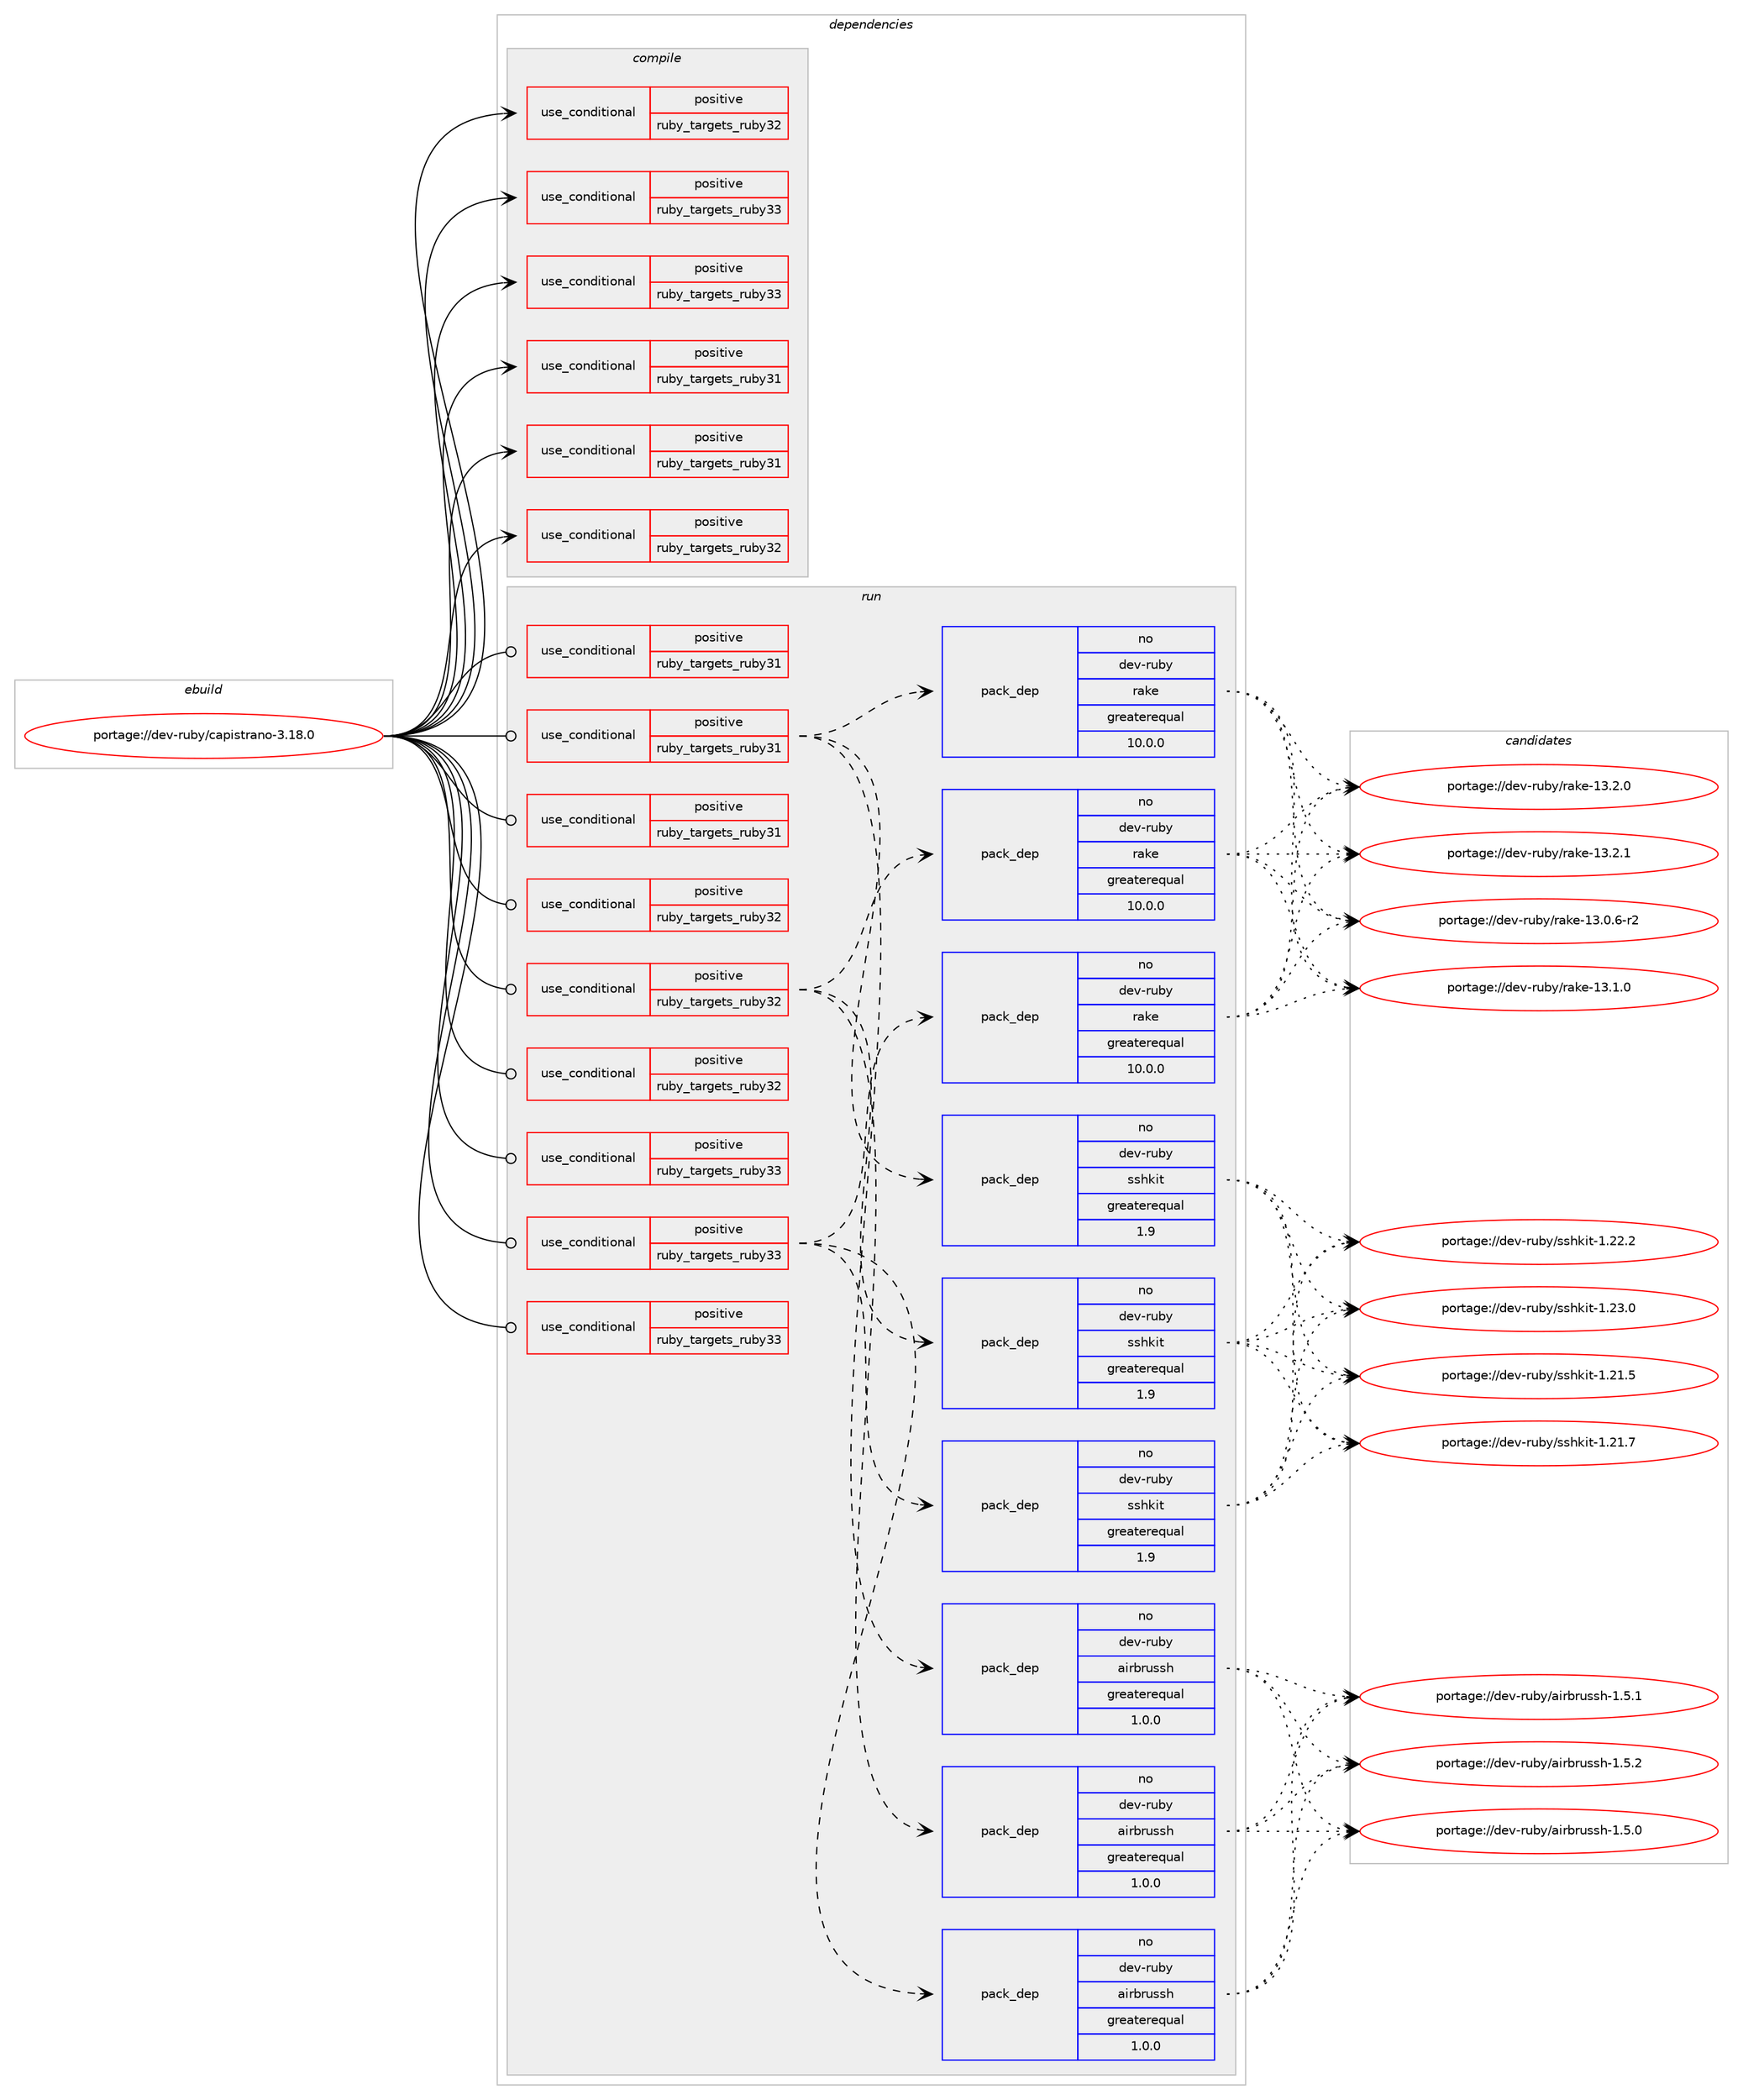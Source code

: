 digraph prolog {

# *************
# Graph options
# *************

newrank=true;
concentrate=true;
compound=true;
graph [rankdir=LR,fontname=Helvetica,fontsize=10,ranksep=1.5];#, ranksep=2.5, nodesep=0.2];
edge  [arrowhead=vee];
node  [fontname=Helvetica,fontsize=10];

# **********
# The ebuild
# **********

subgraph cluster_leftcol {
color=gray;
rank=same;
label=<<i>ebuild</i>>;
id [label="portage://dev-ruby/capistrano-3.18.0", color=red, width=4, href="../dev-ruby/capistrano-3.18.0.svg"];
}

# ****************
# The dependencies
# ****************

subgraph cluster_midcol {
color=gray;
label=<<i>dependencies</i>>;
subgraph cluster_compile {
fillcolor="#eeeeee";
style=filled;
label=<<i>compile</i>>;
subgraph cond44189 {
dependency91044 [label=<<TABLE BORDER="0" CELLBORDER="1" CELLSPACING="0" CELLPADDING="4"><TR><TD ROWSPAN="3" CELLPADDING="10">use_conditional</TD></TR><TR><TD>positive</TD></TR><TR><TD>ruby_targets_ruby31</TD></TR></TABLE>>, shape=none, color=red];
# *** BEGIN UNKNOWN DEPENDENCY TYPE (TODO) ***
# dependency91044 -> package_dependency(portage://dev-ruby/capistrano-3.18.0,install,no,dev-lang,ruby,none,[,,],[slot(3.1)],[])
# *** END UNKNOWN DEPENDENCY TYPE (TODO) ***

}
id:e -> dependency91044:w [weight=20,style="solid",arrowhead="vee"];
subgraph cond44190 {
dependency91045 [label=<<TABLE BORDER="0" CELLBORDER="1" CELLSPACING="0" CELLPADDING="4"><TR><TD ROWSPAN="3" CELLPADDING="10">use_conditional</TD></TR><TR><TD>positive</TD></TR><TR><TD>ruby_targets_ruby31</TD></TR></TABLE>>, shape=none, color=red];
# *** BEGIN UNKNOWN DEPENDENCY TYPE (TODO) ***
# dependency91045 -> package_dependency(portage://dev-ruby/capistrano-3.18.0,install,no,virtual,rubygems,none,[,,],[],[use(enable(ruby_targets_ruby31),negative)])
# *** END UNKNOWN DEPENDENCY TYPE (TODO) ***

}
id:e -> dependency91045:w [weight=20,style="solid",arrowhead="vee"];
subgraph cond44191 {
dependency91046 [label=<<TABLE BORDER="0" CELLBORDER="1" CELLSPACING="0" CELLPADDING="4"><TR><TD ROWSPAN="3" CELLPADDING="10">use_conditional</TD></TR><TR><TD>positive</TD></TR><TR><TD>ruby_targets_ruby32</TD></TR></TABLE>>, shape=none, color=red];
# *** BEGIN UNKNOWN DEPENDENCY TYPE (TODO) ***
# dependency91046 -> package_dependency(portage://dev-ruby/capistrano-3.18.0,install,no,dev-lang,ruby,none,[,,],[slot(3.2)],[])
# *** END UNKNOWN DEPENDENCY TYPE (TODO) ***

}
id:e -> dependency91046:w [weight=20,style="solid",arrowhead="vee"];
subgraph cond44192 {
dependency91047 [label=<<TABLE BORDER="0" CELLBORDER="1" CELLSPACING="0" CELLPADDING="4"><TR><TD ROWSPAN="3" CELLPADDING="10">use_conditional</TD></TR><TR><TD>positive</TD></TR><TR><TD>ruby_targets_ruby32</TD></TR></TABLE>>, shape=none, color=red];
# *** BEGIN UNKNOWN DEPENDENCY TYPE (TODO) ***
# dependency91047 -> package_dependency(portage://dev-ruby/capistrano-3.18.0,install,no,virtual,rubygems,none,[,,],[],[use(enable(ruby_targets_ruby32),negative)])
# *** END UNKNOWN DEPENDENCY TYPE (TODO) ***

}
id:e -> dependency91047:w [weight=20,style="solid",arrowhead="vee"];
subgraph cond44193 {
dependency91048 [label=<<TABLE BORDER="0" CELLBORDER="1" CELLSPACING="0" CELLPADDING="4"><TR><TD ROWSPAN="3" CELLPADDING="10">use_conditional</TD></TR><TR><TD>positive</TD></TR><TR><TD>ruby_targets_ruby33</TD></TR></TABLE>>, shape=none, color=red];
# *** BEGIN UNKNOWN DEPENDENCY TYPE (TODO) ***
# dependency91048 -> package_dependency(portage://dev-ruby/capistrano-3.18.0,install,no,dev-lang,ruby,none,[,,],[slot(3.3)],[])
# *** END UNKNOWN DEPENDENCY TYPE (TODO) ***

}
id:e -> dependency91048:w [weight=20,style="solid",arrowhead="vee"];
subgraph cond44194 {
dependency91049 [label=<<TABLE BORDER="0" CELLBORDER="1" CELLSPACING="0" CELLPADDING="4"><TR><TD ROWSPAN="3" CELLPADDING="10">use_conditional</TD></TR><TR><TD>positive</TD></TR><TR><TD>ruby_targets_ruby33</TD></TR></TABLE>>, shape=none, color=red];
# *** BEGIN UNKNOWN DEPENDENCY TYPE (TODO) ***
# dependency91049 -> package_dependency(portage://dev-ruby/capistrano-3.18.0,install,no,virtual,rubygems,none,[,,],[],[use(enable(ruby_targets_ruby33),negative)])
# *** END UNKNOWN DEPENDENCY TYPE (TODO) ***

}
id:e -> dependency91049:w [weight=20,style="solid",arrowhead="vee"];
}
subgraph cluster_compileandrun {
fillcolor="#eeeeee";
style=filled;
label=<<i>compile and run</i>>;
}
subgraph cluster_run {
fillcolor="#eeeeee";
style=filled;
label=<<i>run</i>>;
subgraph cond44195 {
dependency91050 [label=<<TABLE BORDER="0" CELLBORDER="1" CELLSPACING="0" CELLPADDING="4"><TR><TD ROWSPAN="3" CELLPADDING="10">use_conditional</TD></TR><TR><TD>positive</TD></TR><TR><TD>ruby_targets_ruby31</TD></TR></TABLE>>, shape=none, color=red];
# *** BEGIN UNKNOWN DEPENDENCY TYPE (TODO) ***
# dependency91050 -> package_dependency(portage://dev-ruby/capistrano-3.18.0,run,no,dev-lang,ruby,none,[,,],[slot(3.1)],[])
# *** END UNKNOWN DEPENDENCY TYPE (TODO) ***

}
id:e -> dependency91050:w [weight=20,style="solid",arrowhead="odot"];
subgraph cond44196 {
dependency91051 [label=<<TABLE BORDER="0" CELLBORDER="1" CELLSPACING="0" CELLPADDING="4"><TR><TD ROWSPAN="3" CELLPADDING="10">use_conditional</TD></TR><TR><TD>positive</TD></TR><TR><TD>ruby_targets_ruby31</TD></TR></TABLE>>, shape=none, color=red];
subgraph pack45595 {
dependency91052 [label=<<TABLE BORDER="0" CELLBORDER="1" CELLSPACING="0" CELLPADDING="4" WIDTH="220"><TR><TD ROWSPAN="6" CELLPADDING="30">pack_dep</TD></TR><TR><TD WIDTH="110">no</TD></TR><TR><TD>dev-ruby</TD></TR><TR><TD>airbrussh</TD></TR><TR><TD>greaterequal</TD></TR><TR><TD>1.0.0</TD></TR></TABLE>>, shape=none, color=blue];
}
dependency91051:e -> dependency91052:w [weight=20,style="dashed",arrowhead="vee"];
subgraph pack45596 {
dependency91053 [label=<<TABLE BORDER="0" CELLBORDER="1" CELLSPACING="0" CELLPADDING="4" WIDTH="220"><TR><TD ROWSPAN="6" CELLPADDING="30">pack_dep</TD></TR><TR><TD WIDTH="110">no</TD></TR><TR><TD>dev-ruby</TD></TR><TR><TD>sshkit</TD></TR><TR><TD>greaterequal</TD></TR><TR><TD>1.9</TD></TR></TABLE>>, shape=none, color=blue];
}
dependency91051:e -> dependency91053:w [weight=20,style="dashed",arrowhead="vee"];
subgraph pack45597 {
dependency91054 [label=<<TABLE BORDER="0" CELLBORDER="1" CELLSPACING="0" CELLPADDING="4" WIDTH="220"><TR><TD ROWSPAN="6" CELLPADDING="30">pack_dep</TD></TR><TR><TD WIDTH="110">no</TD></TR><TR><TD>dev-ruby</TD></TR><TR><TD>rake</TD></TR><TR><TD>greaterequal</TD></TR><TR><TD>10.0.0</TD></TR></TABLE>>, shape=none, color=blue];
}
dependency91051:e -> dependency91054:w [weight=20,style="dashed",arrowhead="vee"];
# *** BEGIN UNKNOWN DEPENDENCY TYPE (TODO) ***
# dependency91051 -> package_dependency(portage://dev-ruby/capistrano-3.18.0,run,no,dev-ruby,i18n,none,[,,],any_different_slot,[use(enable(ruby_targets_ruby31),negative)])
# *** END UNKNOWN DEPENDENCY TYPE (TODO) ***

}
id:e -> dependency91051:w [weight=20,style="solid",arrowhead="odot"];
subgraph cond44197 {
dependency91055 [label=<<TABLE BORDER="0" CELLBORDER="1" CELLSPACING="0" CELLPADDING="4"><TR><TD ROWSPAN="3" CELLPADDING="10">use_conditional</TD></TR><TR><TD>positive</TD></TR><TR><TD>ruby_targets_ruby31</TD></TR></TABLE>>, shape=none, color=red];
# *** BEGIN UNKNOWN DEPENDENCY TYPE (TODO) ***
# dependency91055 -> package_dependency(portage://dev-ruby/capistrano-3.18.0,run,no,virtual,rubygems,none,[,,],[],[use(enable(ruby_targets_ruby31),negative)])
# *** END UNKNOWN DEPENDENCY TYPE (TODO) ***

}
id:e -> dependency91055:w [weight=20,style="solid",arrowhead="odot"];
subgraph cond44198 {
dependency91056 [label=<<TABLE BORDER="0" CELLBORDER="1" CELLSPACING="0" CELLPADDING="4"><TR><TD ROWSPAN="3" CELLPADDING="10">use_conditional</TD></TR><TR><TD>positive</TD></TR><TR><TD>ruby_targets_ruby32</TD></TR></TABLE>>, shape=none, color=red];
# *** BEGIN UNKNOWN DEPENDENCY TYPE (TODO) ***
# dependency91056 -> package_dependency(portage://dev-ruby/capistrano-3.18.0,run,no,dev-lang,ruby,none,[,,],[slot(3.2)],[])
# *** END UNKNOWN DEPENDENCY TYPE (TODO) ***

}
id:e -> dependency91056:w [weight=20,style="solid",arrowhead="odot"];
subgraph cond44199 {
dependency91057 [label=<<TABLE BORDER="0" CELLBORDER="1" CELLSPACING="0" CELLPADDING="4"><TR><TD ROWSPAN="3" CELLPADDING="10">use_conditional</TD></TR><TR><TD>positive</TD></TR><TR><TD>ruby_targets_ruby32</TD></TR></TABLE>>, shape=none, color=red];
subgraph pack45598 {
dependency91058 [label=<<TABLE BORDER="0" CELLBORDER="1" CELLSPACING="0" CELLPADDING="4" WIDTH="220"><TR><TD ROWSPAN="6" CELLPADDING="30">pack_dep</TD></TR><TR><TD WIDTH="110">no</TD></TR><TR><TD>dev-ruby</TD></TR><TR><TD>airbrussh</TD></TR><TR><TD>greaterequal</TD></TR><TR><TD>1.0.0</TD></TR></TABLE>>, shape=none, color=blue];
}
dependency91057:e -> dependency91058:w [weight=20,style="dashed",arrowhead="vee"];
subgraph pack45599 {
dependency91059 [label=<<TABLE BORDER="0" CELLBORDER="1" CELLSPACING="0" CELLPADDING="4" WIDTH="220"><TR><TD ROWSPAN="6" CELLPADDING="30">pack_dep</TD></TR><TR><TD WIDTH="110">no</TD></TR><TR><TD>dev-ruby</TD></TR><TR><TD>sshkit</TD></TR><TR><TD>greaterequal</TD></TR><TR><TD>1.9</TD></TR></TABLE>>, shape=none, color=blue];
}
dependency91057:e -> dependency91059:w [weight=20,style="dashed",arrowhead="vee"];
subgraph pack45600 {
dependency91060 [label=<<TABLE BORDER="0" CELLBORDER="1" CELLSPACING="0" CELLPADDING="4" WIDTH="220"><TR><TD ROWSPAN="6" CELLPADDING="30">pack_dep</TD></TR><TR><TD WIDTH="110">no</TD></TR><TR><TD>dev-ruby</TD></TR><TR><TD>rake</TD></TR><TR><TD>greaterequal</TD></TR><TR><TD>10.0.0</TD></TR></TABLE>>, shape=none, color=blue];
}
dependency91057:e -> dependency91060:w [weight=20,style="dashed",arrowhead="vee"];
# *** BEGIN UNKNOWN DEPENDENCY TYPE (TODO) ***
# dependency91057 -> package_dependency(portage://dev-ruby/capistrano-3.18.0,run,no,dev-ruby,i18n,none,[,,],any_different_slot,[use(enable(ruby_targets_ruby32),negative)])
# *** END UNKNOWN DEPENDENCY TYPE (TODO) ***

}
id:e -> dependency91057:w [weight=20,style="solid",arrowhead="odot"];
subgraph cond44200 {
dependency91061 [label=<<TABLE BORDER="0" CELLBORDER="1" CELLSPACING="0" CELLPADDING="4"><TR><TD ROWSPAN="3" CELLPADDING="10">use_conditional</TD></TR><TR><TD>positive</TD></TR><TR><TD>ruby_targets_ruby32</TD></TR></TABLE>>, shape=none, color=red];
# *** BEGIN UNKNOWN DEPENDENCY TYPE (TODO) ***
# dependency91061 -> package_dependency(portage://dev-ruby/capistrano-3.18.0,run,no,virtual,rubygems,none,[,,],[],[use(enable(ruby_targets_ruby32),negative)])
# *** END UNKNOWN DEPENDENCY TYPE (TODO) ***

}
id:e -> dependency91061:w [weight=20,style="solid",arrowhead="odot"];
subgraph cond44201 {
dependency91062 [label=<<TABLE BORDER="0" CELLBORDER="1" CELLSPACING="0" CELLPADDING="4"><TR><TD ROWSPAN="3" CELLPADDING="10">use_conditional</TD></TR><TR><TD>positive</TD></TR><TR><TD>ruby_targets_ruby33</TD></TR></TABLE>>, shape=none, color=red];
# *** BEGIN UNKNOWN DEPENDENCY TYPE (TODO) ***
# dependency91062 -> package_dependency(portage://dev-ruby/capistrano-3.18.0,run,no,dev-lang,ruby,none,[,,],[slot(3.3)],[])
# *** END UNKNOWN DEPENDENCY TYPE (TODO) ***

}
id:e -> dependency91062:w [weight=20,style="solid",arrowhead="odot"];
subgraph cond44202 {
dependency91063 [label=<<TABLE BORDER="0" CELLBORDER="1" CELLSPACING="0" CELLPADDING="4"><TR><TD ROWSPAN="3" CELLPADDING="10">use_conditional</TD></TR><TR><TD>positive</TD></TR><TR><TD>ruby_targets_ruby33</TD></TR></TABLE>>, shape=none, color=red];
subgraph pack45601 {
dependency91064 [label=<<TABLE BORDER="0" CELLBORDER="1" CELLSPACING="0" CELLPADDING="4" WIDTH="220"><TR><TD ROWSPAN="6" CELLPADDING="30">pack_dep</TD></TR><TR><TD WIDTH="110">no</TD></TR><TR><TD>dev-ruby</TD></TR><TR><TD>airbrussh</TD></TR><TR><TD>greaterequal</TD></TR><TR><TD>1.0.0</TD></TR></TABLE>>, shape=none, color=blue];
}
dependency91063:e -> dependency91064:w [weight=20,style="dashed",arrowhead="vee"];
subgraph pack45602 {
dependency91065 [label=<<TABLE BORDER="0" CELLBORDER="1" CELLSPACING="0" CELLPADDING="4" WIDTH="220"><TR><TD ROWSPAN="6" CELLPADDING="30">pack_dep</TD></TR><TR><TD WIDTH="110">no</TD></TR><TR><TD>dev-ruby</TD></TR><TR><TD>sshkit</TD></TR><TR><TD>greaterequal</TD></TR><TR><TD>1.9</TD></TR></TABLE>>, shape=none, color=blue];
}
dependency91063:e -> dependency91065:w [weight=20,style="dashed",arrowhead="vee"];
subgraph pack45603 {
dependency91066 [label=<<TABLE BORDER="0" CELLBORDER="1" CELLSPACING="0" CELLPADDING="4" WIDTH="220"><TR><TD ROWSPAN="6" CELLPADDING="30">pack_dep</TD></TR><TR><TD WIDTH="110">no</TD></TR><TR><TD>dev-ruby</TD></TR><TR><TD>rake</TD></TR><TR><TD>greaterequal</TD></TR><TR><TD>10.0.0</TD></TR></TABLE>>, shape=none, color=blue];
}
dependency91063:e -> dependency91066:w [weight=20,style="dashed",arrowhead="vee"];
# *** BEGIN UNKNOWN DEPENDENCY TYPE (TODO) ***
# dependency91063 -> package_dependency(portage://dev-ruby/capistrano-3.18.0,run,no,dev-ruby,i18n,none,[,,],any_different_slot,[use(enable(ruby_targets_ruby33),negative)])
# *** END UNKNOWN DEPENDENCY TYPE (TODO) ***

}
id:e -> dependency91063:w [weight=20,style="solid",arrowhead="odot"];
subgraph cond44203 {
dependency91067 [label=<<TABLE BORDER="0" CELLBORDER="1" CELLSPACING="0" CELLPADDING="4"><TR><TD ROWSPAN="3" CELLPADDING="10">use_conditional</TD></TR><TR><TD>positive</TD></TR><TR><TD>ruby_targets_ruby33</TD></TR></TABLE>>, shape=none, color=red];
# *** BEGIN UNKNOWN DEPENDENCY TYPE (TODO) ***
# dependency91067 -> package_dependency(portage://dev-ruby/capistrano-3.18.0,run,no,virtual,rubygems,none,[,,],[],[use(enable(ruby_targets_ruby33),negative)])
# *** END UNKNOWN DEPENDENCY TYPE (TODO) ***

}
id:e -> dependency91067:w [weight=20,style="solid",arrowhead="odot"];
}
}

# **************
# The candidates
# **************

subgraph cluster_choices {
rank=same;
color=gray;
label=<<i>candidates</i>>;

subgraph choice45595 {
color=black;
nodesep=1;
choice1001011184511411798121479710511498114117115115104454946534648 [label="portage://dev-ruby/airbrussh-1.5.0", color=red, width=4,href="../dev-ruby/airbrussh-1.5.0.svg"];
choice1001011184511411798121479710511498114117115115104454946534649 [label="portage://dev-ruby/airbrussh-1.5.1", color=red, width=4,href="../dev-ruby/airbrussh-1.5.1.svg"];
choice1001011184511411798121479710511498114117115115104454946534650 [label="portage://dev-ruby/airbrussh-1.5.2", color=red, width=4,href="../dev-ruby/airbrussh-1.5.2.svg"];
dependency91052:e -> choice1001011184511411798121479710511498114117115115104454946534648:w [style=dotted,weight="100"];
dependency91052:e -> choice1001011184511411798121479710511498114117115115104454946534649:w [style=dotted,weight="100"];
dependency91052:e -> choice1001011184511411798121479710511498114117115115104454946534650:w [style=dotted,weight="100"];
}
subgraph choice45596 {
color=black;
nodesep=1;
choice10010111845114117981214711511510410710511645494650494653 [label="portage://dev-ruby/sshkit-1.21.5", color=red, width=4,href="../dev-ruby/sshkit-1.21.5.svg"];
choice10010111845114117981214711511510410710511645494650494655 [label="portage://dev-ruby/sshkit-1.21.7", color=red, width=4,href="../dev-ruby/sshkit-1.21.7.svg"];
choice10010111845114117981214711511510410710511645494650504650 [label="portage://dev-ruby/sshkit-1.22.2", color=red, width=4,href="../dev-ruby/sshkit-1.22.2.svg"];
choice10010111845114117981214711511510410710511645494650514648 [label="portage://dev-ruby/sshkit-1.23.0", color=red, width=4,href="../dev-ruby/sshkit-1.23.0.svg"];
dependency91053:e -> choice10010111845114117981214711511510410710511645494650494653:w [style=dotted,weight="100"];
dependency91053:e -> choice10010111845114117981214711511510410710511645494650494655:w [style=dotted,weight="100"];
dependency91053:e -> choice10010111845114117981214711511510410710511645494650504650:w [style=dotted,weight="100"];
dependency91053:e -> choice10010111845114117981214711511510410710511645494650514648:w [style=dotted,weight="100"];
}
subgraph choice45597 {
color=black;
nodesep=1;
choice10010111845114117981214711497107101454951464846544511450 [label="portage://dev-ruby/rake-13.0.6-r2", color=red, width=4,href="../dev-ruby/rake-13.0.6-r2.svg"];
choice1001011184511411798121471149710710145495146494648 [label="portage://dev-ruby/rake-13.1.0", color=red, width=4,href="../dev-ruby/rake-13.1.0.svg"];
choice1001011184511411798121471149710710145495146504648 [label="portage://dev-ruby/rake-13.2.0", color=red, width=4,href="../dev-ruby/rake-13.2.0.svg"];
choice1001011184511411798121471149710710145495146504649 [label="portage://dev-ruby/rake-13.2.1", color=red, width=4,href="../dev-ruby/rake-13.2.1.svg"];
dependency91054:e -> choice10010111845114117981214711497107101454951464846544511450:w [style=dotted,weight="100"];
dependency91054:e -> choice1001011184511411798121471149710710145495146494648:w [style=dotted,weight="100"];
dependency91054:e -> choice1001011184511411798121471149710710145495146504648:w [style=dotted,weight="100"];
dependency91054:e -> choice1001011184511411798121471149710710145495146504649:w [style=dotted,weight="100"];
}
subgraph choice45598 {
color=black;
nodesep=1;
choice1001011184511411798121479710511498114117115115104454946534648 [label="portage://dev-ruby/airbrussh-1.5.0", color=red, width=4,href="../dev-ruby/airbrussh-1.5.0.svg"];
choice1001011184511411798121479710511498114117115115104454946534649 [label="portage://dev-ruby/airbrussh-1.5.1", color=red, width=4,href="../dev-ruby/airbrussh-1.5.1.svg"];
choice1001011184511411798121479710511498114117115115104454946534650 [label="portage://dev-ruby/airbrussh-1.5.2", color=red, width=4,href="../dev-ruby/airbrussh-1.5.2.svg"];
dependency91058:e -> choice1001011184511411798121479710511498114117115115104454946534648:w [style=dotted,weight="100"];
dependency91058:e -> choice1001011184511411798121479710511498114117115115104454946534649:w [style=dotted,weight="100"];
dependency91058:e -> choice1001011184511411798121479710511498114117115115104454946534650:w [style=dotted,weight="100"];
}
subgraph choice45599 {
color=black;
nodesep=1;
choice10010111845114117981214711511510410710511645494650494653 [label="portage://dev-ruby/sshkit-1.21.5", color=red, width=4,href="../dev-ruby/sshkit-1.21.5.svg"];
choice10010111845114117981214711511510410710511645494650494655 [label="portage://dev-ruby/sshkit-1.21.7", color=red, width=4,href="../dev-ruby/sshkit-1.21.7.svg"];
choice10010111845114117981214711511510410710511645494650504650 [label="portage://dev-ruby/sshkit-1.22.2", color=red, width=4,href="../dev-ruby/sshkit-1.22.2.svg"];
choice10010111845114117981214711511510410710511645494650514648 [label="portage://dev-ruby/sshkit-1.23.0", color=red, width=4,href="../dev-ruby/sshkit-1.23.0.svg"];
dependency91059:e -> choice10010111845114117981214711511510410710511645494650494653:w [style=dotted,weight="100"];
dependency91059:e -> choice10010111845114117981214711511510410710511645494650494655:w [style=dotted,weight="100"];
dependency91059:e -> choice10010111845114117981214711511510410710511645494650504650:w [style=dotted,weight="100"];
dependency91059:e -> choice10010111845114117981214711511510410710511645494650514648:w [style=dotted,weight="100"];
}
subgraph choice45600 {
color=black;
nodesep=1;
choice10010111845114117981214711497107101454951464846544511450 [label="portage://dev-ruby/rake-13.0.6-r2", color=red, width=4,href="../dev-ruby/rake-13.0.6-r2.svg"];
choice1001011184511411798121471149710710145495146494648 [label="portage://dev-ruby/rake-13.1.0", color=red, width=4,href="../dev-ruby/rake-13.1.0.svg"];
choice1001011184511411798121471149710710145495146504648 [label="portage://dev-ruby/rake-13.2.0", color=red, width=4,href="../dev-ruby/rake-13.2.0.svg"];
choice1001011184511411798121471149710710145495146504649 [label="portage://dev-ruby/rake-13.2.1", color=red, width=4,href="../dev-ruby/rake-13.2.1.svg"];
dependency91060:e -> choice10010111845114117981214711497107101454951464846544511450:w [style=dotted,weight="100"];
dependency91060:e -> choice1001011184511411798121471149710710145495146494648:w [style=dotted,weight="100"];
dependency91060:e -> choice1001011184511411798121471149710710145495146504648:w [style=dotted,weight="100"];
dependency91060:e -> choice1001011184511411798121471149710710145495146504649:w [style=dotted,weight="100"];
}
subgraph choice45601 {
color=black;
nodesep=1;
choice1001011184511411798121479710511498114117115115104454946534648 [label="portage://dev-ruby/airbrussh-1.5.0", color=red, width=4,href="../dev-ruby/airbrussh-1.5.0.svg"];
choice1001011184511411798121479710511498114117115115104454946534649 [label="portage://dev-ruby/airbrussh-1.5.1", color=red, width=4,href="../dev-ruby/airbrussh-1.5.1.svg"];
choice1001011184511411798121479710511498114117115115104454946534650 [label="portage://dev-ruby/airbrussh-1.5.2", color=red, width=4,href="../dev-ruby/airbrussh-1.5.2.svg"];
dependency91064:e -> choice1001011184511411798121479710511498114117115115104454946534648:w [style=dotted,weight="100"];
dependency91064:e -> choice1001011184511411798121479710511498114117115115104454946534649:w [style=dotted,weight="100"];
dependency91064:e -> choice1001011184511411798121479710511498114117115115104454946534650:w [style=dotted,weight="100"];
}
subgraph choice45602 {
color=black;
nodesep=1;
choice10010111845114117981214711511510410710511645494650494653 [label="portage://dev-ruby/sshkit-1.21.5", color=red, width=4,href="../dev-ruby/sshkit-1.21.5.svg"];
choice10010111845114117981214711511510410710511645494650494655 [label="portage://dev-ruby/sshkit-1.21.7", color=red, width=4,href="../dev-ruby/sshkit-1.21.7.svg"];
choice10010111845114117981214711511510410710511645494650504650 [label="portage://dev-ruby/sshkit-1.22.2", color=red, width=4,href="../dev-ruby/sshkit-1.22.2.svg"];
choice10010111845114117981214711511510410710511645494650514648 [label="portage://dev-ruby/sshkit-1.23.0", color=red, width=4,href="../dev-ruby/sshkit-1.23.0.svg"];
dependency91065:e -> choice10010111845114117981214711511510410710511645494650494653:w [style=dotted,weight="100"];
dependency91065:e -> choice10010111845114117981214711511510410710511645494650494655:w [style=dotted,weight="100"];
dependency91065:e -> choice10010111845114117981214711511510410710511645494650504650:w [style=dotted,weight="100"];
dependency91065:e -> choice10010111845114117981214711511510410710511645494650514648:w [style=dotted,weight="100"];
}
subgraph choice45603 {
color=black;
nodesep=1;
choice10010111845114117981214711497107101454951464846544511450 [label="portage://dev-ruby/rake-13.0.6-r2", color=red, width=4,href="../dev-ruby/rake-13.0.6-r2.svg"];
choice1001011184511411798121471149710710145495146494648 [label="portage://dev-ruby/rake-13.1.0", color=red, width=4,href="../dev-ruby/rake-13.1.0.svg"];
choice1001011184511411798121471149710710145495146504648 [label="portage://dev-ruby/rake-13.2.0", color=red, width=4,href="../dev-ruby/rake-13.2.0.svg"];
choice1001011184511411798121471149710710145495146504649 [label="portage://dev-ruby/rake-13.2.1", color=red, width=4,href="../dev-ruby/rake-13.2.1.svg"];
dependency91066:e -> choice10010111845114117981214711497107101454951464846544511450:w [style=dotted,weight="100"];
dependency91066:e -> choice1001011184511411798121471149710710145495146494648:w [style=dotted,weight="100"];
dependency91066:e -> choice1001011184511411798121471149710710145495146504648:w [style=dotted,weight="100"];
dependency91066:e -> choice1001011184511411798121471149710710145495146504649:w [style=dotted,weight="100"];
}
}

}
